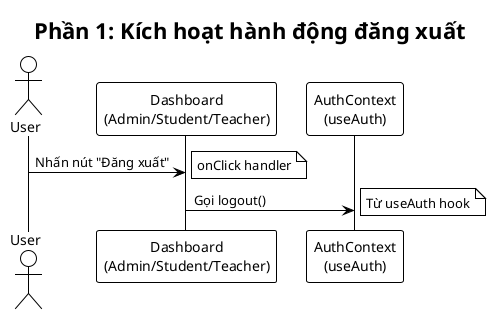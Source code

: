 @startuml
!theme plain
title Phần 1: Kích hoạt hành động đăng xuất

actor User as U
participant "Dashboard\n(Admin/Student/Teacher)" as D
participant "AuthContext\n(useAuth)" as AC

U -> D : Nhấn nút "Đăng xuất"
note right : onClick handler
D -> AC : Gọi logout()
note right : Từ useAuth hook
@enduml

@startuml
!theme plain
title Phần 2: Xử lý logout trong AuthContext

participant "Dashboard" as D
participant "AuthContext\n(AuthProvider)" as AC
participant "localStorage" as LS

D -> AC : logout()
activate AC

AC -> LS : removeItem('accessToken')
AC -> LS : removeItem('user')
AC -> LS : removeItem('userRole')

AC -> AC : setUser(null)
AC -> AC : setUserRole(null)

note right : Cập nhật state context
deactivate AC

AC --> D : Hoàn thành logout
@enduml

@startuml
!theme plain
title Phần 3: Hậu quả sau khi đăng xuất

participant "Application State" as AS
participant "AuthContext" as AC
participant "localStorage" as LS

AS -> AC : Kiểm tra isAuthenticated
AC -> LS : Không có accessToken
AC -> LS : Không có user
AC -> LS : Không có userRole

AC --> AS : isAuthenticated = false
note right : !!user = false

AS -> AS : Coi người dùng đã đăng xuất
@enduml

@startuml
!theme plain
title Phần 4: Xử lý lỗi 401 và chuyển hướng (api.js interceptor)

participant "Client Request" as CR
participant "API Server" as API
participant "Response Interceptor\n(api.js)" as RI
participant "localStorage" as LS
participant "Browser" as B

CR -> API : Yêu cầu API sau khi logout
API --> CR : Response 401 (Unauthorized)

CR -> RI : Xử lý response error
activate RI

RI -> LS : removeItem('accessToken')
RI -> LS : removeItem('user')
RI -> LS : getItem('user') để lấy role

alt user.role === 'ADMIN'
    RI -> B : window.location.href = '/admin/login'
else user.role === 'TEACHER'
    RI -> B : window.location.href = '/teacher/login'
else default (Student)
    RI -> B : window.location.href = '/student/login'
end

deactivate RI

RI --> CR : Promise.reject(error)
@enduml

@startuml
!theme plain
title Phần 5: Tổng quan luồng đăng xuất hoàn chỉnh

actor User as U
participant "Dashboard" as D
participant "AuthContext" as AC
participant "localStorage" as LS
participant "API Server" as API
participant "Response Interceptor" as RI
participant "Browser" as B

== Bước 1: Kích hoạt đăng xuất ==
U -> D : Nhấn nút "Đăng xuất"
D -> AC : Gọi logout()

== Bước 2: Xử lý logout ==
AC -> LS : Xóa accessToken, user, userRole
AC -> AC : setUser(null), setUserRole(null)

== Bước 3: Trạng thái sau logout ==
AC --> D : isAuthenticated = false
D -> D : Người dùng không còn được xác thực

== Bước 4: Chuyển hướng (nếu có lỗi 401) ==
opt Nếu có API request sau logout
    D -> API : Yêu cầu API
    API --> RI : Response 401
    RI -> LS : Xóa dữ liệu còn lại
    RI -> B : Chuyển hướng đến trang login phù hợp
end

note over U, B
  Kết quả cuối: Người dùng phải đăng nhập lại
  để tiếp tục sử dụng hệ thống
end note
@enduml